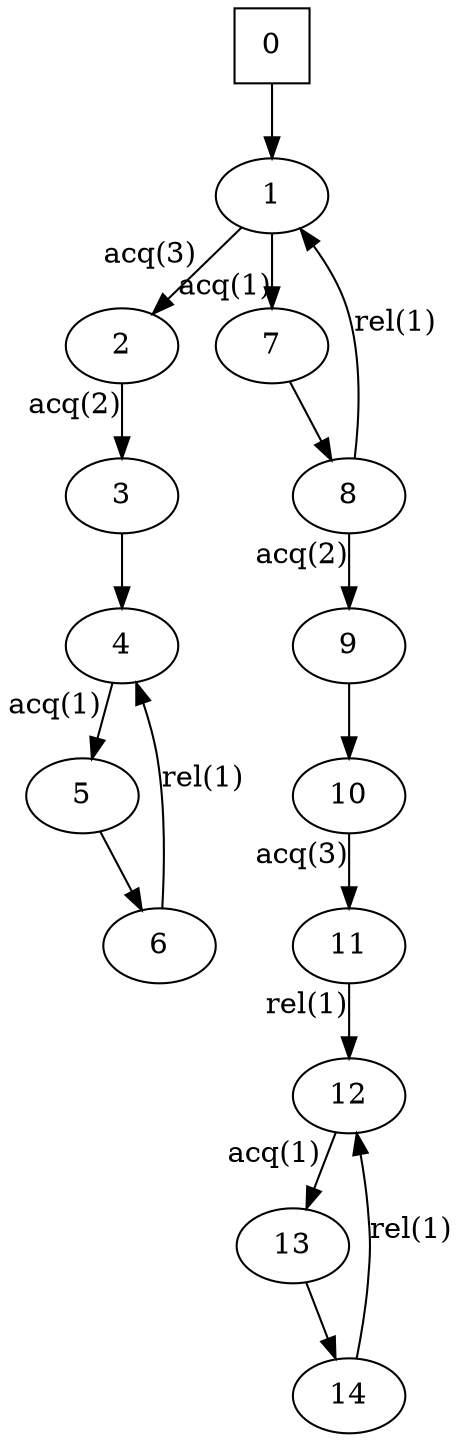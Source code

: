 digraph auto_0{
0[shape=square];
1;
2;
3;
4;
5;
6;
7;
8;
9;
10;
11;
12;
13;
14;
6 -> 4[xlabel="rel(1)"];
8 -> 1[xlabel="rel(1)"];
8 -> 9[xlabel="acq(2)"];
7 -> 8;
3 -> 4;
2 -> 3[xlabel="acq(2)"];
9 -> 10;
0 -> 1;
12 -> 13[xlabel="acq(1)"];
4 -> 5[xlabel="acq(1)"];
11 -> 12[xlabel="rel(1)"];
13 -> 14;
5 -> 6;
1 -> 2[xlabel="acq(3)"];
1 -> 7[xlabel="acq(1)"];
10 -> 11[xlabel="acq(3)"];
14 -> 12[xlabel="rel(1)"];
}

